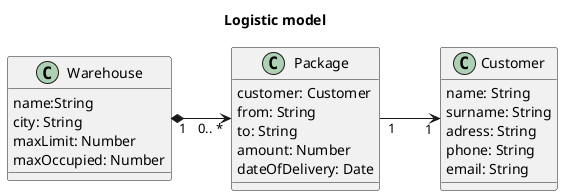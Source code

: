 @startuml
title Logistic model
left to right direction

class Package {
    customer: Customer
    from: String
    to: String
    amount: Number
    dateOfDelivery: Date
}

class Warehouse {
    name:String
    city: String
    maxLimit: Number
    maxOccupied: Number
}

class Customer {
    name: String 
    surname: String 
    adress: String 
    phone: String 
    email: String 
}

Package "1" --> "1" Customer
Warehouse "1" *--> "0.. *" Package

@enduml